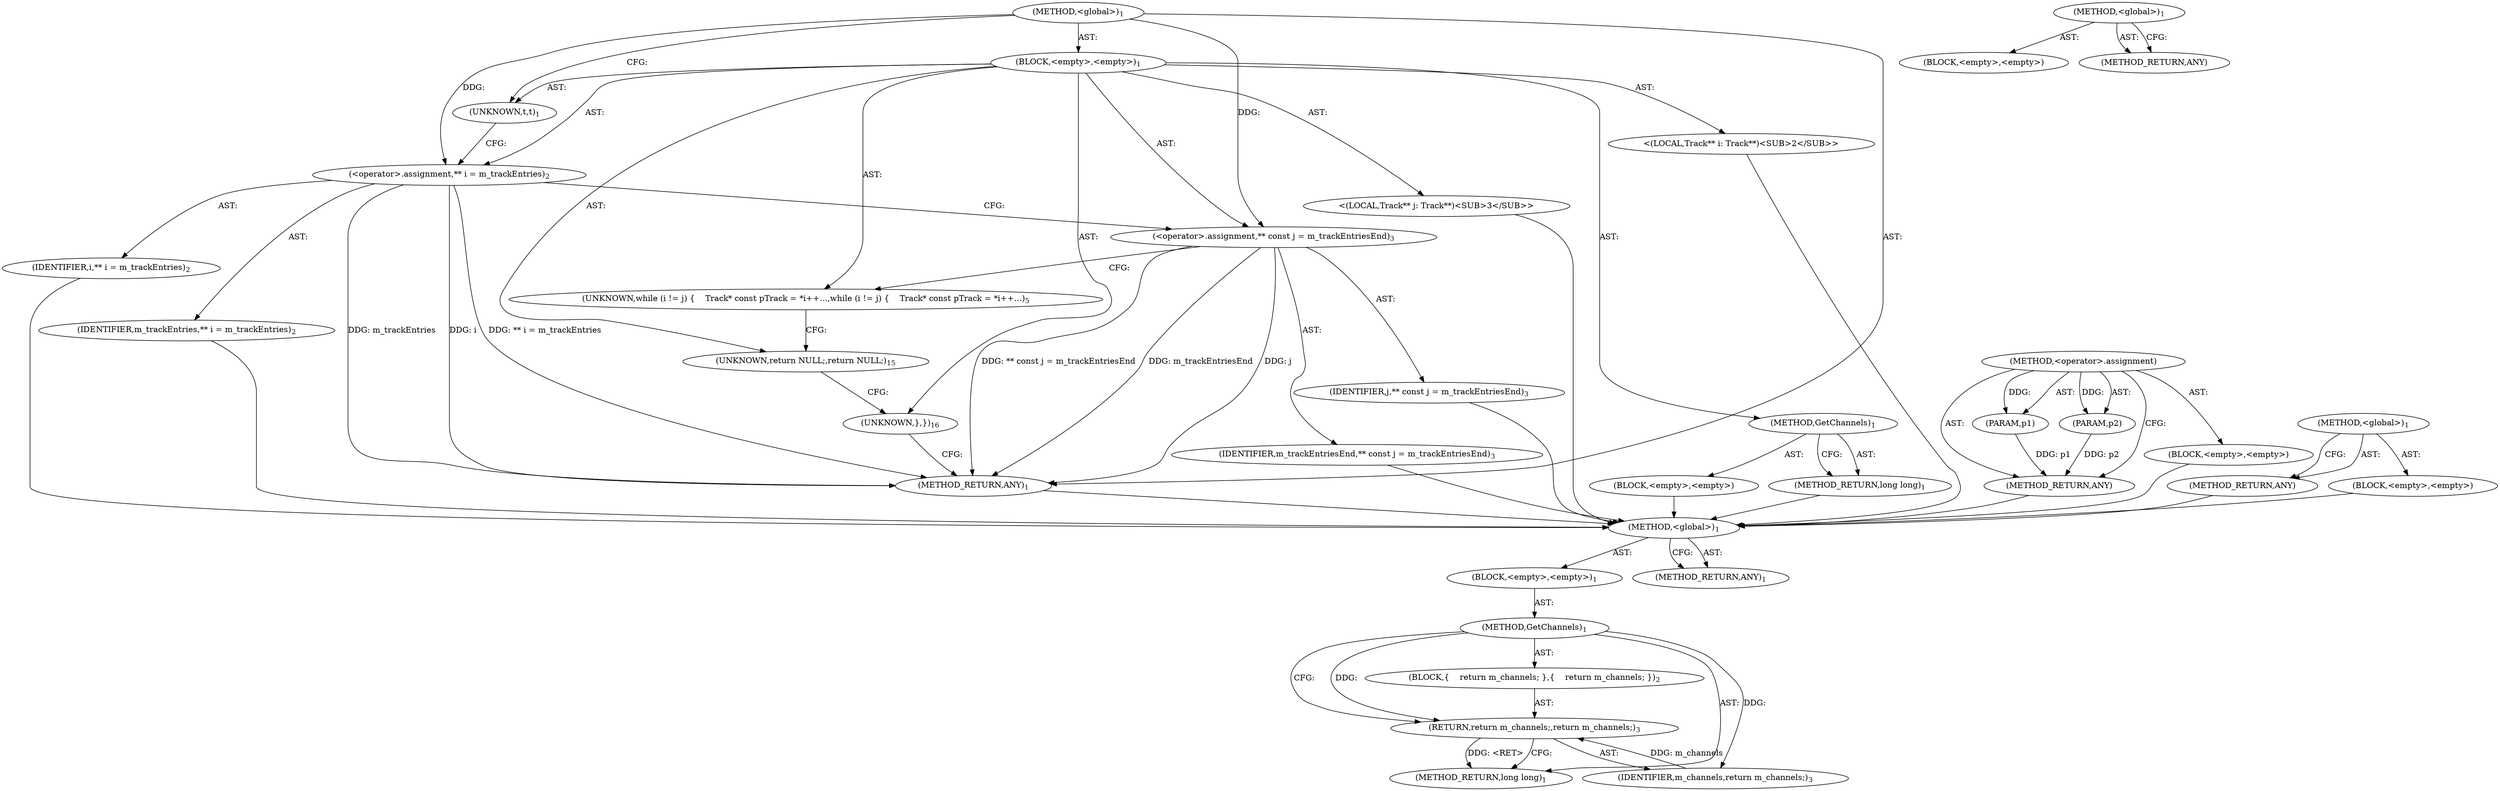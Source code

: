 digraph "&lt;global&gt;" {
vulnerable_6 [label=<(METHOD,&lt;global&gt;)<SUB>1</SUB>>];
vulnerable_7 [label=<(BLOCK,&lt;empty&gt;,&lt;empty&gt;)<SUB>1</SUB>>];
vulnerable_8 [label=<(METHOD,GetChannels)<SUB>1</SUB>>];
vulnerable_9 [label=<(BLOCK,{
    return m_channels;
 },{
    return m_channels;
 })<SUB>2</SUB>>];
vulnerable_10 [label=<(RETURN,return m_channels;,return m_channels;)<SUB>3</SUB>>];
vulnerable_11 [label=<(IDENTIFIER,m_channels,return m_channels;)<SUB>3</SUB>>];
vulnerable_12 [label=<(METHOD_RETURN,long long)<SUB>1</SUB>>];
vulnerable_14 [label=<(METHOD_RETURN,ANY)<SUB>1</SUB>>];
vulnerable_23 [label=<(METHOD,&lt;global&gt;)<SUB>1</SUB>>];
vulnerable_24 [label=<(BLOCK,&lt;empty&gt;,&lt;empty&gt;)>];
vulnerable_25 [label=<(METHOD_RETURN,ANY)>];
fixed_6 [label=<(METHOD,&lt;global&gt;)<SUB>1</SUB>>];
fixed_7 [label=<(BLOCK,&lt;empty&gt;,&lt;empty&gt;)<SUB>1</SUB>>];
fixed_8 [label=<(METHOD,GetChannels)<SUB>1</SUB>>];
fixed_9 [label=<(BLOCK,&lt;empty&gt;,&lt;empty&gt;)>];
fixed_10 [label=<(METHOD_RETURN,long long)<SUB>1</SUB>>];
fixed_12 [label=<(UNKNOWN,t,t)<SUB>1</SUB>>];
fixed_13 [label="<(LOCAL,Track** i: Track**)<SUB>2</SUB>>"];
fixed_14 [label=<(&lt;operator&gt;.assignment,** i = m_trackEntries)<SUB>2</SUB>>];
fixed_15 [label=<(IDENTIFIER,i,** i = m_trackEntries)<SUB>2</SUB>>];
fixed_16 [label=<(IDENTIFIER,m_trackEntries,** i = m_trackEntries)<SUB>2</SUB>>];
fixed_17 [label="<(LOCAL,Track** j: Track**)<SUB>3</SUB>>"];
fixed_18 [label=<(&lt;operator&gt;.assignment,** const j = m_trackEntriesEnd)<SUB>3</SUB>>];
fixed_19 [label=<(IDENTIFIER,j,** const j = m_trackEntriesEnd)<SUB>3</SUB>>];
fixed_20 [label=<(IDENTIFIER,m_trackEntriesEnd,** const j = m_trackEntriesEnd)<SUB>3</SUB>>];
fixed_21 [label=<(UNKNOWN,while (i != j) {
    Track* const pTrack = *i++...,while (i != j) {
    Track* const pTrack = *i++...)<SUB>5</SUB>>];
fixed_22 [label=<(UNKNOWN,return NULL;,return NULL;)<SUB>15</SUB>>];
fixed_23 [label=<(UNKNOWN,},})<SUB>16</SUB>>];
fixed_24 [label=<(METHOD_RETURN,ANY)<SUB>1</SUB>>];
fixed_39 [label=<(METHOD,&lt;operator&gt;.assignment)>];
fixed_40 [label=<(PARAM,p1)>];
fixed_41 [label=<(PARAM,p2)>];
fixed_42 [label=<(BLOCK,&lt;empty&gt;,&lt;empty&gt;)>];
fixed_43 [label=<(METHOD_RETURN,ANY)>];
fixed_33 [label=<(METHOD,&lt;global&gt;)<SUB>1</SUB>>];
fixed_34 [label=<(BLOCK,&lt;empty&gt;,&lt;empty&gt;)>];
fixed_35 [label=<(METHOD_RETURN,ANY)>];
vulnerable_6 -> vulnerable_7  [key=0, label="AST: "];
vulnerable_6 -> vulnerable_14  [key=0, label="AST: "];
vulnerable_6 -> vulnerable_14  [key=1, label="CFG: "];
vulnerable_7 -> vulnerable_8  [key=0, label="AST: "];
vulnerable_8 -> vulnerable_9  [key=0, label="AST: "];
vulnerable_8 -> vulnerable_12  [key=0, label="AST: "];
vulnerable_8 -> vulnerable_10  [key=0, label="CFG: "];
vulnerable_8 -> vulnerable_10  [key=1, label="DDG: "];
vulnerable_8 -> vulnerable_11  [key=0, label="DDG: "];
vulnerable_9 -> vulnerable_10  [key=0, label="AST: "];
vulnerable_10 -> vulnerable_11  [key=0, label="AST: "];
vulnerable_10 -> vulnerable_12  [key=0, label="CFG: "];
vulnerable_10 -> vulnerable_12  [key=1, label="DDG: &lt;RET&gt;"];
vulnerable_11 -> vulnerable_10  [key=0, label="DDG: m_channels"];
vulnerable_23 -> vulnerable_24  [key=0, label="AST: "];
vulnerable_23 -> vulnerable_25  [key=0, label="AST: "];
vulnerable_23 -> vulnerable_25  [key=1, label="CFG: "];
fixed_6 -> fixed_7  [key=0, label="AST: "];
fixed_6 -> fixed_24  [key=0, label="AST: "];
fixed_6 -> fixed_12  [key=0, label="CFG: "];
fixed_6 -> fixed_14  [key=0, label="DDG: "];
fixed_6 -> fixed_18  [key=0, label="DDG: "];
fixed_7 -> fixed_8  [key=0, label="AST: "];
fixed_7 -> fixed_12  [key=0, label="AST: "];
fixed_7 -> fixed_13  [key=0, label="AST: "];
fixed_7 -> fixed_14  [key=0, label="AST: "];
fixed_7 -> fixed_17  [key=0, label="AST: "];
fixed_7 -> fixed_18  [key=0, label="AST: "];
fixed_7 -> fixed_21  [key=0, label="AST: "];
fixed_7 -> fixed_22  [key=0, label="AST: "];
fixed_7 -> fixed_23  [key=0, label="AST: "];
fixed_8 -> fixed_9  [key=0, label="AST: "];
fixed_8 -> fixed_10  [key=0, label="AST: "];
fixed_8 -> fixed_10  [key=1, label="CFG: "];
fixed_9 -> vulnerable_6  [key=0];
fixed_10 -> vulnerable_6  [key=0];
fixed_12 -> fixed_14  [key=0, label="CFG: "];
fixed_13 -> vulnerable_6  [key=0];
fixed_14 -> fixed_15  [key=0, label="AST: "];
fixed_14 -> fixed_16  [key=0, label="AST: "];
fixed_14 -> fixed_18  [key=0, label="CFG: "];
fixed_14 -> fixed_24  [key=0, label="DDG: i"];
fixed_14 -> fixed_24  [key=1, label="DDG: ** i = m_trackEntries"];
fixed_14 -> fixed_24  [key=2, label="DDG: m_trackEntries"];
fixed_15 -> vulnerable_6  [key=0];
fixed_16 -> vulnerable_6  [key=0];
fixed_17 -> vulnerable_6  [key=0];
fixed_18 -> fixed_19  [key=0, label="AST: "];
fixed_18 -> fixed_20  [key=0, label="AST: "];
fixed_18 -> fixed_21  [key=0, label="CFG: "];
fixed_18 -> fixed_24  [key=0, label="DDG: j"];
fixed_18 -> fixed_24  [key=1, label="DDG: ** const j = m_trackEntriesEnd"];
fixed_18 -> fixed_24  [key=2, label="DDG: m_trackEntriesEnd"];
fixed_19 -> vulnerable_6  [key=0];
fixed_20 -> vulnerable_6  [key=0];
fixed_21 -> fixed_22  [key=0, label="CFG: "];
fixed_22 -> fixed_23  [key=0, label="CFG: "];
fixed_23 -> fixed_24  [key=0, label="CFG: "];
fixed_24 -> vulnerable_6  [key=0];
fixed_39 -> fixed_40  [key=0, label="AST: "];
fixed_39 -> fixed_40  [key=1, label="DDG: "];
fixed_39 -> fixed_42  [key=0, label="AST: "];
fixed_39 -> fixed_41  [key=0, label="AST: "];
fixed_39 -> fixed_41  [key=1, label="DDG: "];
fixed_39 -> fixed_43  [key=0, label="AST: "];
fixed_39 -> fixed_43  [key=1, label="CFG: "];
fixed_40 -> fixed_43  [key=0, label="DDG: p1"];
fixed_41 -> fixed_43  [key=0, label="DDG: p2"];
fixed_42 -> vulnerable_6  [key=0];
fixed_43 -> vulnerable_6  [key=0];
fixed_33 -> fixed_34  [key=0, label="AST: "];
fixed_33 -> fixed_35  [key=0, label="AST: "];
fixed_33 -> fixed_35  [key=1, label="CFG: "];
fixed_34 -> vulnerable_6  [key=0];
fixed_35 -> vulnerable_6  [key=0];
}
